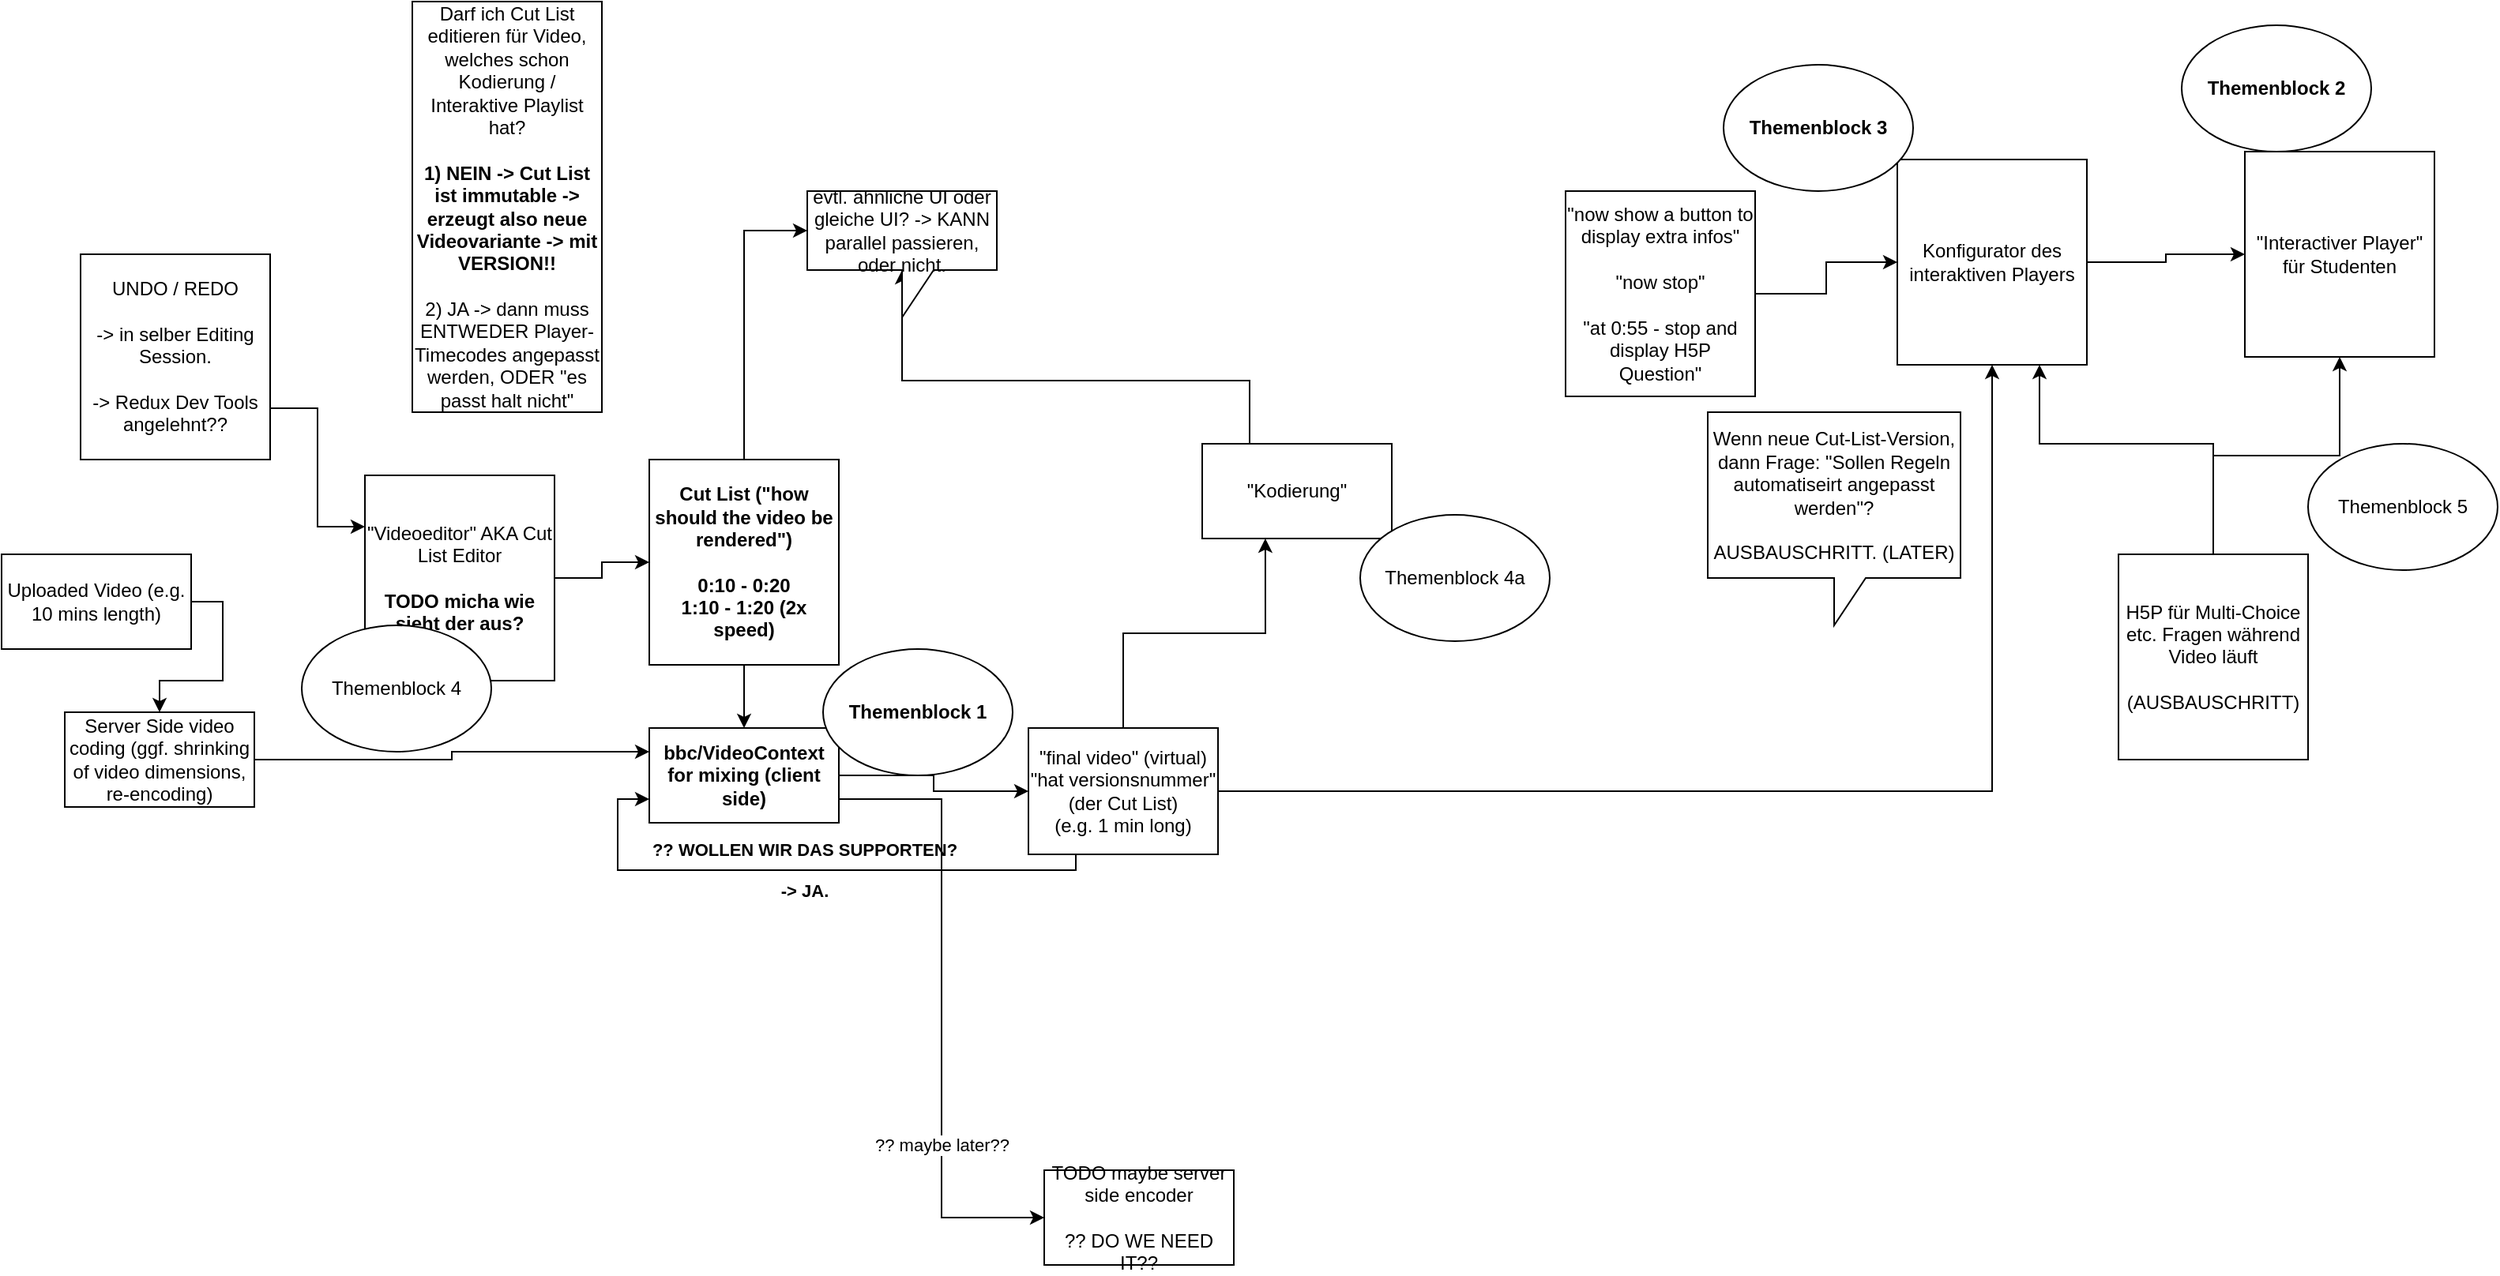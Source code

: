 <mxfile version="12.4.2" type="device" pages="1"><diagram id="ztAQZkQWo1avN1YDGUB3" name="Page-1"><mxGraphModel dx="932" dy="1858" grid="1" gridSize="10" guides="1" tooltips="1" connect="1" arrows="1" fold="1" page="1" pageScale="1" pageWidth="827" pageHeight="1169" math="0" shadow="0"><root><mxCell id="0"/><mxCell id="1" parent="0"/><mxCell id="IkcV6vYtkx6m-NejuB6K-8" style="edgeStyle=orthogonalEdgeStyle;rounded=0;orthogonalLoop=1;jettySize=auto;html=1;exitX=1;exitY=0.5;exitDx=0;exitDy=0;" edge="1" parent="1" source="IkcV6vYtkx6m-NejuB6K-1" target="IkcV6vYtkx6m-NejuB6K-6"><mxGeometry relative="1" as="geometry"/></mxCell><mxCell id="IkcV6vYtkx6m-NejuB6K-27" value="?? maybe later??" style="edgeStyle=orthogonalEdgeStyle;rounded=0;orthogonalLoop=1;jettySize=auto;html=1;exitX=1;exitY=0.75;exitDx=0;exitDy=0;entryX=0;entryY=0.5;entryDx=0;entryDy=0;" edge="1" parent="1" source="IkcV6vYtkx6m-NejuB6K-1" target="IkcV6vYtkx6m-NejuB6K-26"><mxGeometry x="0.437" relative="1" as="geometry"><mxPoint as="offset"/></mxGeometry></mxCell><mxCell id="IkcV6vYtkx6m-NejuB6K-1" value="bbc/VideoContext for mixing (client side)" style="rounded=0;whiteSpace=wrap;html=1;fontStyle=1" vertex="1" parent="1"><mxGeometry x="420" y="210" width="120" height="60" as="geometry"/></mxCell><mxCell id="IkcV6vYtkx6m-NejuB6K-5" style="edgeStyle=orthogonalEdgeStyle;rounded=0;orthogonalLoop=1;jettySize=auto;html=1;" edge="1" parent="1" source="IkcV6vYtkx6m-NejuB6K-4" target="IkcV6vYtkx6m-NejuB6K-1"><mxGeometry relative="1" as="geometry"/></mxCell><mxCell id="IkcV6vYtkx6m-NejuB6K-4" value="Cut List (&quot;how should the video be rendered&quot;)&lt;br&gt;&lt;br&gt;0:10 - 0:20&lt;br&gt;1:10 - 1:20 (2x speed)" style="rounded=0;whiteSpace=wrap;html=1;fontStyle=1" vertex="1" parent="1"><mxGeometry x="420" y="40" width="120" height="130" as="geometry"/></mxCell><mxCell id="IkcV6vYtkx6m-NejuB6K-16" style="edgeStyle=orthogonalEdgeStyle;rounded=0;orthogonalLoop=1;jettySize=auto;html=1;exitX=1;exitY=0.5;exitDx=0;exitDy=0;" edge="1" parent="1" source="IkcV6vYtkx6m-NejuB6K-6" target="IkcV6vYtkx6m-NejuB6K-46"><mxGeometry relative="1" as="geometry"/></mxCell><mxCell id="IkcV6vYtkx6m-NejuB6K-19" value="?? WOLLEN WIR DAS SUPPORTEN?&lt;br&gt;&lt;br&gt;-&amp;gt; JA." style="edgeStyle=orthogonalEdgeStyle;rounded=0;orthogonalLoop=1;jettySize=auto;html=1;exitX=0.25;exitY=1;exitDx=0;exitDy=0;entryX=0;entryY=0.75;entryDx=0;entryDy=0;labelBackgroundColor=none;fontStyle=1" edge="1" parent="1" source="IkcV6vYtkx6m-NejuB6K-6" target="IkcV6vYtkx6m-NejuB6K-1"><mxGeometry relative="1" as="geometry"><Array as="points"><mxPoint x="690" y="300"/><mxPoint x="400" y="300"/><mxPoint x="400" y="255"/></Array></mxGeometry></mxCell><mxCell id="IkcV6vYtkx6m-NejuB6K-30" style="edgeStyle=orthogonalEdgeStyle;rounded=0;orthogonalLoop=1;jettySize=auto;html=1;exitX=0.5;exitY=0;exitDx=0;exitDy=0;entryX=0.333;entryY=1;entryDx=0;entryDy=0;entryPerimeter=0;labelBackgroundColor=none;" edge="1" parent="1" source="IkcV6vYtkx6m-NejuB6K-6" target="IkcV6vYtkx6m-NejuB6K-7"><mxGeometry relative="1" as="geometry"/></mxCell><mxCell id="IkcV6vYtkx6m-NejuB6K-6" value="&quot;final video&quot; (virtual)&lt;br&gt;&quot;hat versionsnummer&quot; (der Cut List)&lt;br&gt;(e.g. 1 min long)" style="rounded=0;whiteSpace=wrap;html=1;" vertex="1" parent="1"><mxGeometry x="660" y="210" width="120" height="80" as="geometry"/></mxCell><mxCell id="IkcV6vYtkx6m-NejuB6K-33" style="edgeStyle=orthogonalEdgeStyle;rounded=0;orthogonalLoop=1;jettySize=auto;html=1;exitX=0.25;exitY=0;exitDx=0;exitDy=0;labelBackgroundColor=none;" edge="1" parent="1" source="IkcV6vYtkx6m-NejuB6K-7" target="IkcV6vYtkx6m-NejuB6K-31"><mxGeometry relative="1" as="geometry"/></mxCell><mxCell id="IkcV6vYtkx6m-NejuB6K-7" value="&quot;Kodierung&quot;" style="rounded=0;whiteSpace=wrap;html=1;" vertex="1" parent="1"><mxGeometry x="770" y="30" width="120" height="60" as="geometry"/></mxCell><mxCell id="IkcV6vYtkx6m-NejuB6K-17" style="edgeStyle=orthogonalEdgeStyle;rounded=0;orthogonalLoop=1;jettySize=auto;html=1;" edge="1" parent="1" source="IkcV6vYtkx6m-NejuB6K-9" target="IkcV6vYtkx6m-NejuB6K-46"><mxGeometry relative="1" as="geometry"/></mxCell><mxCell id="IkcV6vYtkx6m-NejuB6K-9" value="&quot;now show a button to display extra infos&quot;&lt;br&gt;&lt;br&gt;&quot;now stop&quot;&lt;br&gt;&lt;br&gt;&quot;at 0:55 - stop and display H5P Question&quot;" style="rounded=0;whiteSpace=wrap;html=1;" vertex="1" parent="1"><mxGeometry x="1000" y="-130" width="120" height="130" as="geometry"/></mxCell><mxCell id="IkcV6vYtkx6m-NejuB6K-15" value="&quot;Interactiver Player&quot; für Studenten" style="rounded=0;whiteSpace=wrap;html=1;" vertex="1" parent="1"><mxGeometry x="1430" y="-155" width="120" height="130" as="geometry"/></mxCell><mxCell id="IkcV6vYtkx6m-NejuB6K-39" style="edgeStyle=orthogonalEdgeStyle;rounded=0;orthogonalLoop=1;jettySize=auto;html=1;exitX=1;exitY=0.75;exitDx=0;exitDy=0;entryX=0;entryY=0.25;entryDx=0;entryDy=0;labelBackgroundColor=none;" edge="1" parent="1" source="IkcV6vYtkx6m-NejuB6K-20" target="IkcV6vYtkx6m-NejuB6K-36"><mxGeometry relative="1" as="geometry"/></mxCell><mxCell id="IkcV6vYtkx6m-NejuB6K-20" value="UNDO / REDO&lt;br&gt;&lt;br&gt;-&amp;gt; in selber Editing Session.&lt;br&gt;&lt;br&gt;-&amp;gt; Redux Dev Tools angelehnt??" style="rounded=0;whiteSpace=wrap;html=1;" vertex="1" parent="1"><mxGeometry x="60" y="-90" width="120" height="130" as="geometry"/></mxCell><mxCell id="IkcV6vYtkx6m-NejuB6K-25" style="edgeStyle=orthogonalEdgeStyle;rounded=0;orthogonalLoop=1;jettySize=auto;html=1;entryX=0;entryY=0.25;entryDx=0;entryDy=0;" edge="1" parent="1" source="IkcV6vYtkx6m-NejuB6K-21" target="IkcV6vYtkx6m-NejuB6K-1"><mxGeometry relative="1" as="geometry"/></mxCell><mxCell id="IkcV6vYtkx6m-NejuB6K-21" value="Server Side video coding (ggf. shrinking of video dimensions, re-encoding)" style="rounded=0;whiteSpace=wrap;html=1;" vertex="1" parent="1"><mxGeometry x="50" y="200" width="120" height="60" as="geometry"/></mxCell><mxCell id="IkcV6vYtkx6m-NejuB6K-24" style="edgeStyle=orthogonalEdgeStyle;rounded=0;orthogonalLoop=1;jettySize=auto;html=1;exitX=1;exitY=0.5;exitDx=0;exitDy=0;" edge="1" parent="1" source="IkcV6vYtkx6m-NejuB6K-23" target="IkcV6vYtkx6m-NejuB6K-21"><mxGeometry relative="1" as="geometry"/></mxCell><mxCell id="IkcV6vYtkx6m-NejuB6K-23" value="Uploaded Video (e.g. 10 mins length)" style="rounded=0;whiteSpace=wrap;html=1;" vertex="1" parent="1"><mxGeometry x="10" y="100" width="120" height="60" as="geometry"/></mxCell><mxCell id="IkcV6vYtkx6m-NejuB6K-26" value="TODO maybe server side encoder&lt;br&gt;&lt;br&gt;?? DO WE NEED IT??" style="rounded=0;whiteSpace=wrap;html=1;" vertex="1" parent="1"><mxGeometry x="670" y="490" width="120" height="60" as="geometry"/></mxCell><mxCell id="IkcV6vYtkx6m-NejuB6K-32" style="edgeStyle=orthogonalEdgeStyle;rounded=0;orthogonalLoop=1;jettySize=auto;html=1;exitX=0.5;exitY=0;exitDx=0;exitDy=0;entryX=0;entryY=0;entryDx=0;entryDy=25;entryPerimeter=0;labelBackgroundColor=none;" edge="1" parent="1" source="IkcV6vYtkx6m-NejuB6K-4" target="IkcV6vYtkx6m-NejuB6K-31"><mxGeometry relative="1" as="geometry"/></mxCell><mxCell id="IkcV6vYtkx6m-NejuB6K-29" value="Darf ich Cut List editieren für Video, welches schon Kodierung / Interaktive Playlist hat?&lt;br&gt;&lt;br&gt;&lt;b&gt;1) NEIN -&amp;gt; Cut List ist immutable -&amp;gt; erzeugt also neue Videovariante -&amp;gt; mit VERSION!!&lt;br&gt;&lt;/b&gt;&lt;br&gt;2) JA -&amp;gt; dann muss ENTWEDER Player-Timecodes angepasst werden, ODER &quot;es passt halt nicht&quot;" style="rounded=0;whiteSpace=wrap;html=1;" vertex="1" parent="1"><mxGeometry x="270" y="-250" width="120" height="260" as="geometry"/></mxCell><mxCell id="IkcV6vYtkx6m-NejuB6K-31" value="evtl. ähnliche UI oder gleiche UI? -&amp;gt; KANN parallel passieren, oder nicht." style="shape=callout;whiteSpace=wrap;html=1;perimeter=calloutPerimeter;" vertex="1" parent="1"><mxGeometry x="520" y="-130" width="120" height="80" as="geometry"/></mxCell><mxCell id="IkcV6vYtkx6m-NejuB6K-34" value="Wenn neue Cut-List-Version, dann Frage: &quot;Sollen Regeln automatiseirt angepasst werden&quot;?&lt;br&gt;&lt;br&gt;AUSBAUSCHRITT. (LATER)" style="shape=callout;whiteSpace=wrap;html=1;perimeter=calloutPerimeter;" vertex="1" parent="1"><mxGeometry x="1090" y="10" width="160" height="135" as="geometry"/></mxCell><mxCell id="IkcV6vYtkx6m-NejuB6K-38" style="edgeStyle=orthogonalEdgeStyle;rounded=0;orthogonalLoop=1;jettySize=auto;html=1;exitX=1;exitY=0.5;exitDx=0;exitDy=0;labelBackgroundColor=none;" edge="1" parent="1" source="IkcV6vYtkx6m-NejuB6K-36" target="IkcV6vYtkx6m-NejuB6K-4"><mxGeometry relative="1" as="geometry"/></mxCell><mxCell id="IkcV6vYtkx6m-NejuB6K-36" value="&quot;Videoeditor&quot; AKA Cut List Editor&lt;br&gt;&lt;br&gt;&lt;b&gt;TODO micha wie sieht der aus?&lt;/b&gt;" style="rounded=0;whiteSpace=wrap;html=1;" vertex="1" parent="1"><mxGeometry x="240" y="50" width="120" height="130" as="geometry"/></mxCell><mxCell id="IkcV6vYtkx6m-NejuB6K-42" value="Themenblock 1" style="ellipse;whiteSpace=wrap;html=1;fontStyle=1" vertex="1" parent="1"><mxGeometry x="530" y="160" width="120" height="80" as="geometry"/></mxCell><mxCell id="IkcV6vYtkx6m-NejuB6K-43" value="Themenblock 2" style="ellipse;whiteSpace=wrap;html=1;fontStyle=1" vertex="1" parent="1"><mxGeometry x="1390" y="-235" width="120" height="80" as="geometry"/></mxCell><mxCell id="IkcV6vYtkx6m-NejuB6K-44" value="Themenblock 4" style="ellipse;whiteSpace=wrap;html=1;" vertex="1" parent="1"><mxGeometry x="200" y="145" width="120" height="80" as="geometry"/></mxCell><mxCell id="IkcV6vYtkx6m-NejuB6K-45" value="Themenblock 4a" style="ellipse;whiteSpace=wrap;html=1;" vertex="1" parent="1"><mxGeometry x="870" y="75" width="120" height="80" as="geometry"/></mxCell><mxCell id="IkcV6vYtkx6m-NejuB6K-47" style="edgeStyle=orthogonalEdgeStyle;rounded=0;orthogonalLoop=1;jettySize=auto;html=1;exitX=1;exitY=0.5;exitDx=0;exitDy=0;labelBackgroundColor=none;" edge="1" parent="1" source="IkcV6vYtkx6m-NejuB6K-46" target="IkcV6vYtkx6m-NejuB6K-15"><mxGeometry relative="1" as="geometry"/></mxCell><mxCell id="IkcV6vYtkx6m-NejuB6K-46" value="Konfigurator des interaktiven Players" style="rounded=0;whiteSpace=wrap;html=1;" vertex="1" parent="1"><mxGeometry x="1210" y="-150" width="120" height="130" as="geometry"/></mxCell><mxCell id="IkcV6vYtkx6m-NejuB6K-48" value="Themenblock 3" style="ellipse;whiteSpace=wrap;html=1;fontStyle=1" vertex="1" parent="1"><mxGeometry x="1100" y="-210" width="120" height="80" as="geometry"/></mxCell><mxCell id="IkcV6vYtkx6m-NejuB6K-50" style="edgeStyle=orthogonalEdgeStyle;rounded=0;orthogonalLoop=1;jettySize=auto;html=1;entryX=0.75;entryY=1;entryDx=0;entryDy=0;labelBackgroundColor=none;" edge="1" parent="1" target="IkcV6vYtkx6m-NejuB6K-46"><mxGeometry relative="1" as="geometry"><mxPoint x="1410" y="100" as="sourcePoint"/><Array as="points"><mxPoint x="1410" y="30"/><mxPoint x="1300" y="30"/></Array></mxGeometry></mxCell><mxCell id="IkcV6vYtkx6m-NejuB6K-51" style="edgeStyle=orthogonalEdgeStyle;rounded=0;orthogonalLoop=1;jettySize=auto;html=1;labelBackgroundColor=none;" edge="1" parent="1" source="IkcV6vYtkx6m-NejuB6K-49" target="IkcV6vYtkx6m-NejuB6K-15"><mxGeometry relative="1" as="geometry"/></mxCell><mxCell id="IkcV6vYtkx6m-NejuB6K-49" value="H5P für Multi-Choice etc. Fragen während Video läuft&lt;br&gt;&lt;br&gt;(AUSBAUSCHRITT)" style="rounded=0;whiteSpace=wrap;html=1;" vertex="1" parent="1"><mxGeometry x="1350" y="100" width="120" height="130" as="geometry"/></mxCell><mxCell id="IkcV6vYtkx6m-NejuB6K-52" value="Themenblock 5" style="ellipse;whiteSpace=wrap;html=1;" vertex="1" parent="1"><mxGeometry x="1470" y="30" width="120" height="80" as="geometry"/></mxCell></root></mxGraphModel></diagram></mxfile>